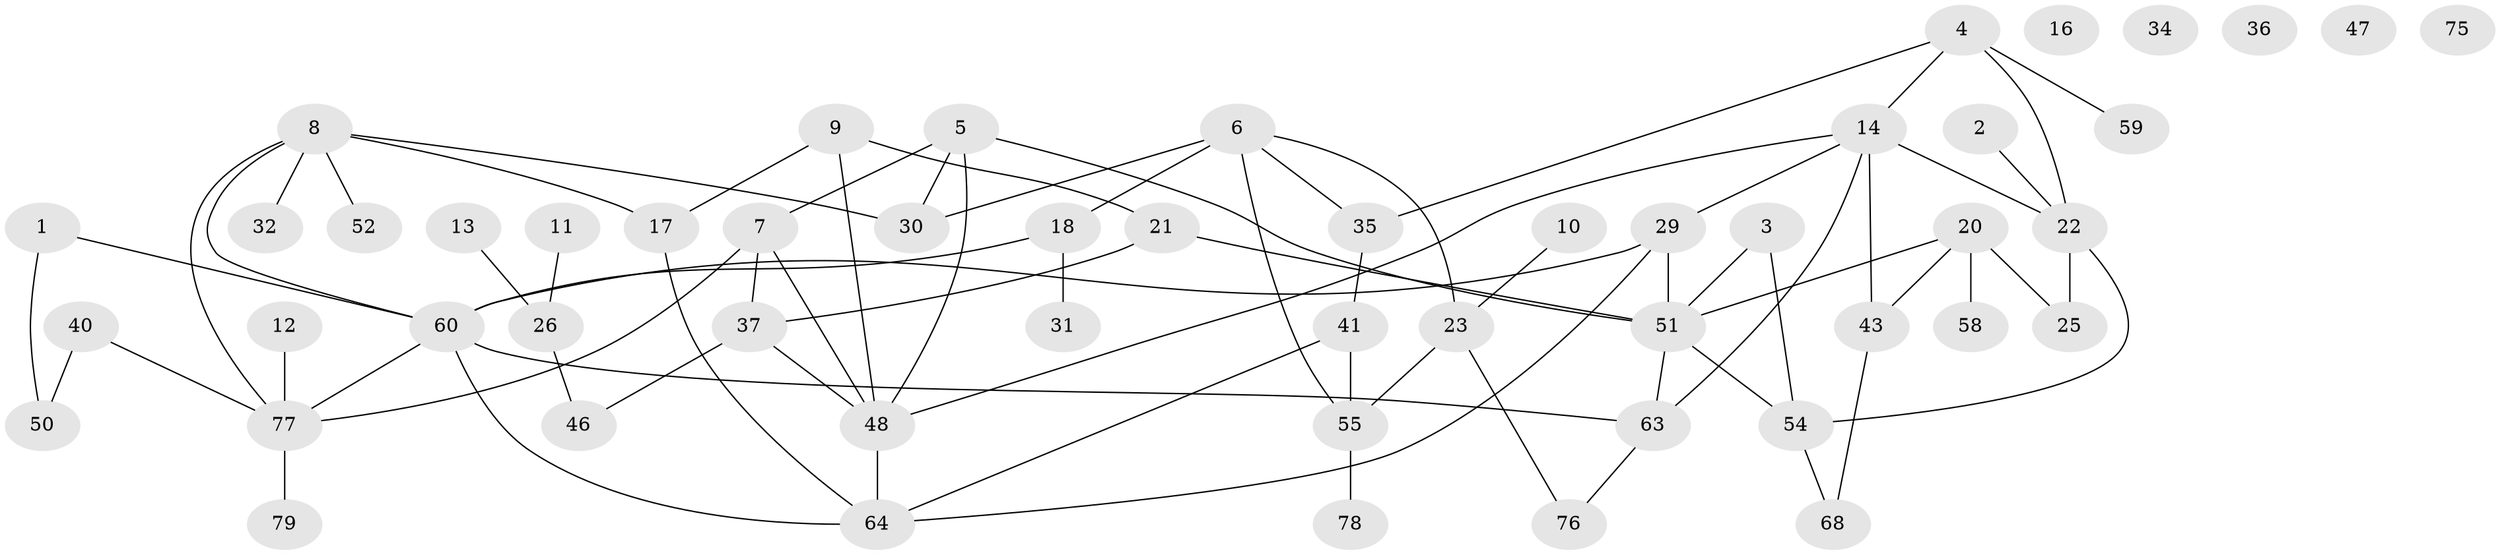 // Generated by graph-tools (version 1.1) at 2025/23/03/03/25 07:23:26]
// undirected, 53 vertices, 74 edges
graph export_dot {
graph [start="1"]
  node [color=gray90,style=filled];
  1 [super="+61"];
  2;
  3;
  4 [super="+15"];
  5 [super="+45"];
  6 [super="+53"];
  7 [super="+72"];
  8 [super="+42"];
  9 [super="+73"];
  10;
  11;
  12;
  13;
  14 [super="+33"];
  16;
  17 [super="+19"];
  18 [super="+83"];
  20 [super="+24"];
  21 [super="+49"];
  22 [super="+27"];
  23 [super="+28"];
  25 [super="+44"];
  26 [super="+39"];
  29 [super="+70"];
  30 [super="+69"];
  31 [super="+74"];
  32;
  34;
  35 [super="+38"];
  36;
  37 [super="+57"];
  40 [super="+81"];
  41 [super="+71"];
  43;
  46 [super="+56"];
  47;
  48 [super="+62"];
  50;
  51 [super="+66"];
  52;
  54 [super="+67"];
  55 [super="+84"];
  58;
  59;
  60 [super="+65"];
  63 [super="+82"];
  64;
  68;
  75;
  76;
  77 [super="+80"];
  78;
  79;
  1 -- 50;
  1 -- 60;
  2 -- 22;
  3 -- 51;
  3 -- 54;
  4 -- 35;
  4 -- 59;
  4 -- 22;
  4 -- 14;
  5 -- 30;
  5 -- 51;
  5 -- 48;
  5 -- 7;
  6 -- 30;
  6 -- 18;
  6 -- 35;
  6 -- 55;
  6 -- 23;
  7 -- 48;
  7 -- 77 [weight=2];
  7 -- 37;
  8 -- 17;
  8 -- 30;
  8 -- 32;
  8 -- 52;
  8 -- 60;
  8 -- 77;
  9 -- 21;
  9 -- 48;
  9 -- 17;
  10 -- 23;
  11 -- 26;
  12 -- 77;
  13 -- 26;
  14 -- 43;
  14 -- 48;
  14 -- 22;
  14 -- 63;
  14 -- 29;
  17 -- 64;
  18 -- 31;
  18 -- 60;
  20 -- 43;
  20 -- 58;
  20 -- 51;
  20 -- 25;
  21 -- 37;
  21 -- 51;
  22 -- 25;
  22 -- 54;
  23 -- 76;
  23 -- 55;
  26 -- 46;
  29 -- 64;
  29 -- 51;
  29 -- 60;
  35 -- 41;
  37 -- 48;
  37 -- 46;
  40 -- 50;
  40 -- 77 [weight=2];
  41 -- 64;
  41 -- 55;
  43 -- 68;
  48 -- 64;
  51 -- 54;
  51 -- 63;
  54 -- 68;
  55 -- 78;
  60 -- 77;
  60 -- 64;
  60 -- 63;
  63 -- 76;
  77 -- 79;
}
